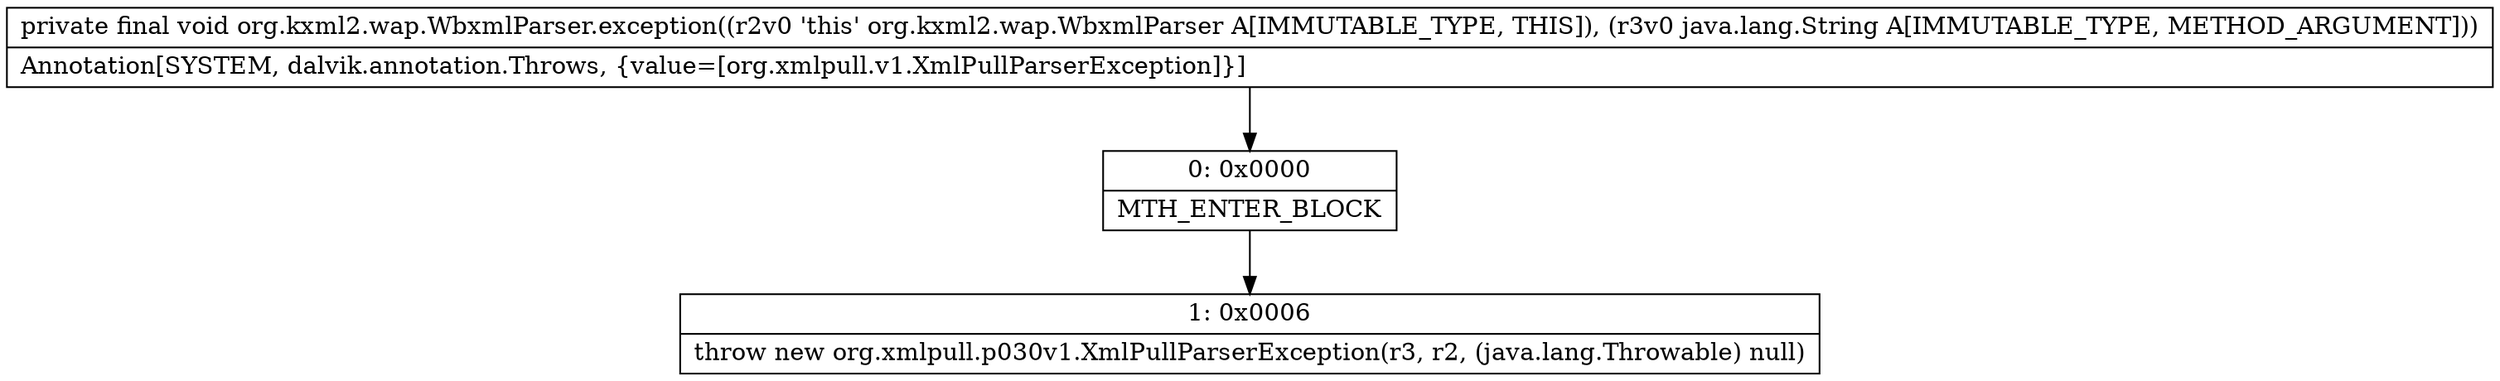 digraph "CFG fororg.kxml2.wap.WbxmlParser.exception(Ljava\/lang\/String;)V" {
Node_0 [shape=record,label="{0\:\ 0x0000|MTH_ENTER_BLOCK\l}"];
Node_1 [shape=record,label="{1\:\ 0x0006|throw new org.xmlpull.p030v1.XmlPullParserException(r3, r2, (java.lang.Throwable) null)\l}"];
MethodNode[shape=record,label="{private final void org.kxml2.wap.WbxmlParser.exception((r2v0 'this' org.kxml2.wap.WbxmlParser A[IMMUTABLE_TYPE, THIS]), (r3v0 java.lang.String A[IMMUTABLE_TYPE, METHOD_ARGUMENT]))  | Annotation[SYSTEM, dalvik.annotation.Throws, \{value=[org.xmlpull.v1.XmlPullParserException]\}]\l}"];
MethodNode -> Node_0;
Node_0 -> Node_1;
}

